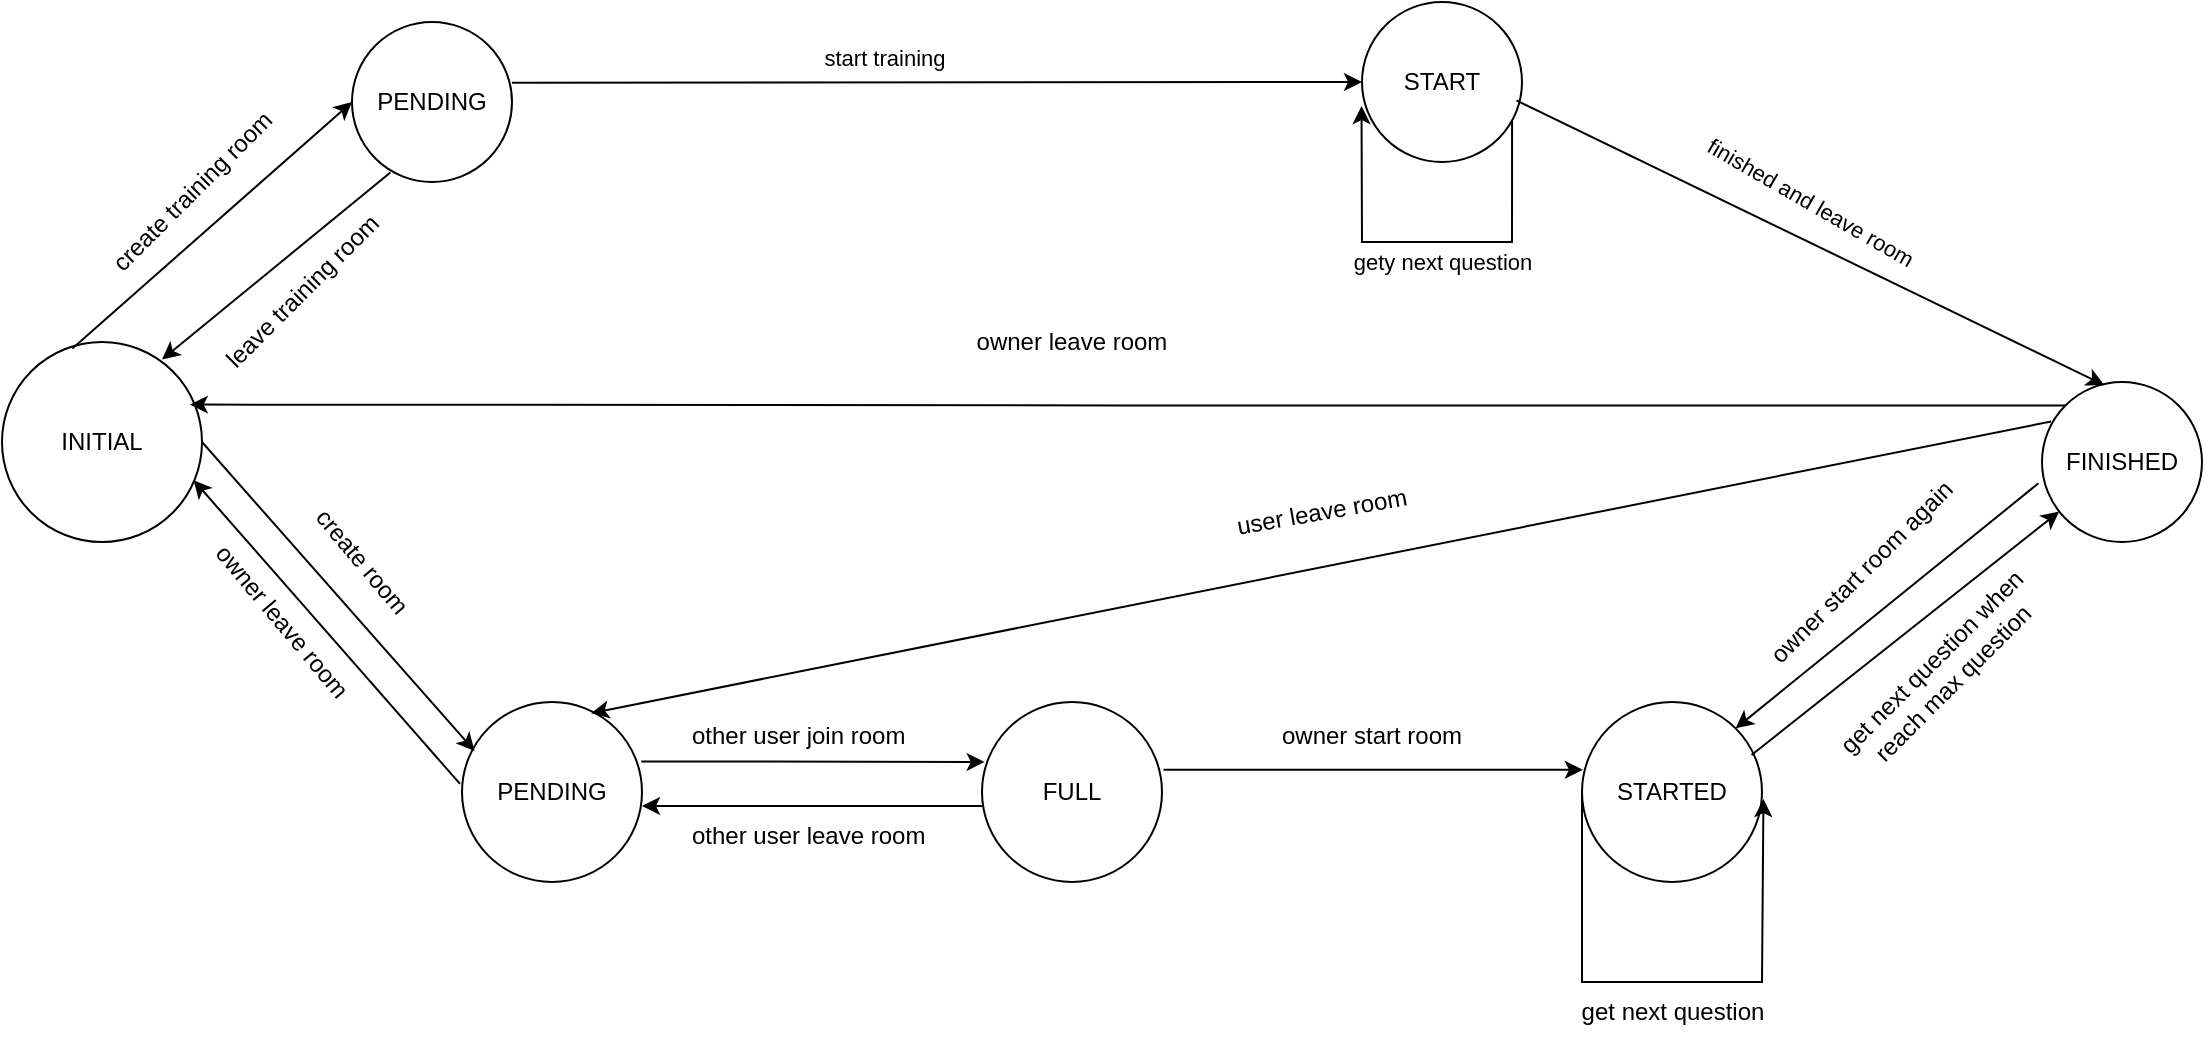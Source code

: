 <mxfile version="21.3.2" type="device">
  <diagram name="Page-1" id="3DIKzXTSYoJ7PkAsxvty">
    <mxGraphModel dx="1466" dy="1728" grid="1" gridSize="10" guides="1" tooltips="1" connect="1" arrows="1" fold="1" page="1" pageScale="1" pageWidth="850" pageHeight="1100" math="0" shadow="0">
      <root>
        <mxCell id="0" />
        <mxCell id="1" parent="0" />
        <mxCell id="aQ3WHBYTqEkDXHbV2RrZ-1" value="INITIAL" style="ellipse;whiteSpace=wrap;html=1;aspect=fixed;" parent="1" vertex="1">
          <mxGeometry x="210" y="150" width="100" height="100" as="geometry" />
        </mxCell>
        <mxCell id="aQ3WHBYTqEkDXHbV2RrZ-2" value="PENDING" style="ellipse;whiteSpace=wrap;html=1;aspect=fixed;" parent="1" vertex="1">
          <mxGeometry x="440" y="330" width="90" height="90" as="geometry" />
        </mxCell>
        <mxCell id="aQ3WHBYTqEkDXHbV2RrZ-3" value="" style="endArrow=classic;html=1;rounded=0;entryX=0.07;entryY=0.272;entryDx=0;entryDy=0;entryPerimeter=0;exitX=1;exitY=0.5;exitDx=0;exitDy=0;" parent="1" source="aQ3WHBYTqEkDXHbV2RrZ-1" target="aQ3WHBYTqEkDXHbV2RrZ-2" edge="1">
          <mxGeometry width="50" height="50" relative="1" as="geometry">
            <mxPoint x="300" y="250" as="sourcePoint" />
            <mxPoint x="350" y="200" as="targetPoint" />
          </mxGeometry>
        </mxCell>
        <mxCell id="aQ3WHBYTqEkDXHbV2RrZ-4" value="create room" style="text;html=1;strokeColor=none;fillColor=none;align=center;verticalAlign=middle;whiteSpace=wrap;rounded=0;rotation=50;" parent="1" vertex="1">
          <mxGeometry x="340" y="250.0" width="100" height="20" as="geometry" />
        </mxCell>
        <mxCell id="aQ3WHBYTqEkDXHbV2RrZ-5" value="" style="endArrow=classic;html=1;rounded=0;entryX=0.958;entryY=0.691;entryDx=0;entryDy=0;entryPerimeter=0;exitX=-0.011;exitY=0.455;exitDx=0;exitDy=0;exitPerimeter=0;" parent="1" source="aQ3WHBYTqEkDXHbV2RrZ-2" target="aQ3WHBYTqEkDXHbV2RrZ-1" edge="1">
          <mxGeometry width="50" height="50" relative="1" as="geometry">
            <mxPoint x="360" y="420" as="sourcePoint" />
            <mxPoint x="410" y="370" as="targetPoint" />
          </mxGeometry>
        </mxCell>
        <mxCell id="aQ3WHBYTqEkDXHbV2RrZ-6" value="owner leave room" style="text;html=1;strokeColor=none;fillColor=none;align=center;verticalAlign=middle;whiteSpace=wrap;rounded=0;rotation=50;" parent="1" vertex="1">
          <mxGeometry x="300" y="280" width="100" height="20" as="geometry" />
        </mxCell>
        <mxCell id="aQ3WHBYTqEkDXHbV2RrZ-8" value="FULL" style="ellipse;whiteSpace=wrap;html=1;aspect=fixed;" parent="1" vertex="1">
          <mxGeometry x="700" y="330" width="90" height="90" as="geometry" />
        </mxCell>
        <mxCell id="aQ3WHBYTqEkDXHbV2RrZ-9" value="" style="endArrow=classic;html=1;rounded=0;entryX=0.015;entryY=0.333;entryDx=0;entryDy=0;entryPerimeter=0;exitX=0.996;exitY=0.33;exitDx=0;exitDy=0;exitPerimeter=0;" parent="1" source="aQ3WHBYTqEkDXHbV2RrZ-2" target="aQ3WHBYTqEkDXHbV2RrZ-8" edge="1">
          <mxGeometry width="50" height="50" relative="1" as="geometry">
            <mxPoint x="550" y="350" as="sourcePoint" />
            <mxPoint x="600" y="300" as="targetPoint" />
          </mxGeometry>
        </mxCell>
        <mxCell id="aQ3WHBYTqEkDXHbV2RrZ-10" value="other user join room&amp;nbsp;" style="text;html=1;strokeColor=none;fillColor=none;align=center;verticalAlign=middle;whiteSpace=wrap;rounded=0;" parent="1" vertex="1">
          <mxGeometry x="550" y="340" width="120" height="13.33" as="geometry" />
        </mxCell>
        <mxCell id="aQ3WHBYTqEkDXHbV2RrZ-11" value="" style="endArrow=classic;html=1;rounded=0;" parent="1" edge="1">
          <mxGeometry width="50" height="50" relative="1" as="geometry">
            <mxPoint x="700" y="382" as="sourcePoint" />
            <mxPoint x="530" y="382" as="targetPoint" />
          </mxGeometry>
        </mxCell>
        <mxCell id="aQ3WHBYTqEkDXHbV2RrZ-12" value="other user leave room&amp;nbsp;" style="text;html=1;strokeColor=none;fillColor=none;align=center;verticalAlign=middle;whiteSpace=wrap;rounded=0;" parent="1" vertex="1">
          <mxGeometry x="550" y="390" width="130" height="13.33" as="geometry" />
        </mxCell>
        <mxCell id="aQ3WHBYTqEkDXHbV2RrZ-13" value="STARTED" style="ellipse;whiteSpace=wrap;html=1;aspect=fixed;" parent="1" vertex="1">
          <mxGeometry x="1000" y="330" width="90" height="90" as="geometry" />
        </mxCell>
        <mxCell id="aQ3WHBYTqEkDXHbV2RrZ-14" value="" style="endArrow=classic;html=1;rounded=0;entryX=0.005;entryY=0.377;entryDx=0;entryDy=0;entryPerimeter=0;exitX=1.008;exitY=0.377;exitDx=0;exitDy=0;exitPerimeter=0;" parent="1" source="aQ3WHBYTqEkDXHbV2RrZ-8" target="aQ3WHBYTqEkDXHbV2RrZ-13" edge="1">
          <mxGeometry width="50" height="50" relative="1" as="geometry">
            <mxPoint x="810" y="370" as="sourcePoint" />
            <mxPoint x="860" y="320" as="targetPoint" />
          </mxGeometry>
        </mxCell>
        <mxCell id="aQ3WHBYTqEkDXHbV2RrZ-15" value="owner start room" style="text;html=1;strokeColor=none;fillColor=none;align=center;verticalAlign=middle;whiteSpace=wrap;rounded=0;" parent="1" vertex="1">
          <mxGeometry x="840" y="335.66" width="110" height="22" as="geometry" />
        </mxCell>
        <mxCell id="aQ3WHBYTqEkDXHbV2RrZ-16" value="" style="endArrow=classic;html=1;rounded=0;exitX=0;exitY=0.5;exitDx=0;exitDy=0;entryX=1.008;entryY=0.539;entryDx=0;entryDy=0;entryPerimeter=0;" parent="1" source="aQ3WHBYTqEkDXHbV2RrZ-13" target="aQ3WHBYTqEkDXHbV2RrZ-13" edge="1">
          <mxGeometry width="50" height="50" relative="1" as="geometry">
            <mxPoint x="920" y="450" as="sourcePoint" />
            <mxPoint x="1090" y="470" as="targetPoint" />
            <Array as="points">
              <mxPoint x="1000" y="470" />
              <mxPoint x="1090" y="470" />
            </Array>
          </mxGeometry>
        </mxCell>
        <mxCell id="aQ3WHBYTqEkDXHbV2RrZ-17" value="get next question" style="text;html=1;strokeColor=none;fillColor=none;align=center;verticalAlign=middle;whiteSpace=wrap;rounded=0;" parent="1" vertex="1">
          <mxGeometry x="992.5" y="470" width="105" height="30" as="geometry" />
        </mxCell>
        <mxCell id="aQ3WHBYTqEkDXHbV2RrZ-26" style="edgeStyle=orthogonalEdgeStyle;rounded=0;orthogonalLoop=1;jettySize=auto;html=1;exitX=0;exitY=0;exitDx=0;exitDy=0;entryX=0.939;entryY=0.313;entryDx=0;entryDy=0;entryPerimeter=0;" parent="1" source="aQ3WHBYTqEkDXHbV2RrZ-18" target="aQ3WHBYTqEkDXHbV2RrZ-1" edge="1">
          <mxGeometry relative="1" as="geometry" />
        </mxCell>
        <mxCell id="aQ3WHBYTqEkDXHbV2RrZ-18" value="FINISHED" style="ellipse;whiteSpace=wrap;html=1;aspect=fixed;" parent="1" vertex="1">
          <mxGeometry x="1230" y="170" width="80" height="80" as="geometry" />
        </mxCell>
        <mxCell id="aQ3WHBYTqEkDXHbV2RrZ-19" value="" style="endArrow=classic;html=1;rounded=0;exitX=0.942;exitY=0.294;exitDx=0;exitDy=0;exitPerimeter=0;" parent="1" source="aQ3WHBYTqEkDXHbV2RrZ-13" target="aQ3WHBYTqEkDXHbV2RrZ-18" edge="1">
          <mxGeometry width="50" height="50" relative="1" as="geometry">
            <mxPoint x="1100" y="330" as="sourcePoint" />
            <mxPoint x="1150" y="280" as="targetPoint" />
          </mxGeometry>
        </mxCell>
        <mxCell id="aQ3WHBYTqEkDXHbV2RrZ-20" value="get next question when reach max question" style="text;html=1;strokeColor=none;fillColor=none;align=center;verticalAlign=middle;whiteSpace=wrap;rounded=0;rotation=-45;" parent="1" vertex="1">
          <mxGeometry x="1110" y="300" width="140" height="30" as="geometry" />
        </mxCell>
        <mxCell id="aQ3WHBYTqEkDXHbV2RrZ-22" value="" style="endArrow=classic;html=1;rounded=0;entryX=0.717;entryY=0.062;entryDx=0;entryDy=0;entryPerimeter=0;exitX=0.057;exitY=0.247;exitDx=0;exitDy=0;exitPerimeter=0;" parent="1" source="aQ3WHBYTqEkDXHbV2RrZ-18" target="aQ3WHBYTqEkDXHbV2RrZ-2" edge="1">
          <mxGeometry width="50" height="50" relative="1" as="geometry">
            <mxPoint x="1230" y="150" as="sourcePoint" />
            <mxPoint x="880" y="150" as="targetPoint" />
          </mxGeometry>
        </mxCell>
        <mxCell id="aQ3WHBYTqEkDXHbV2RrZ-23" value="user leave room" style="text;html=1;strokeColor=none;fillColor=none;align=center;verticalAlign=middle;whiteSpace=wrap;rounded=0;rotation=-10;" parent="1" vertex="1">
          <mxGeometry x="810" y="220" width="120" height="30" as="geometry" />
        </mxCell>
        <mxCell id="aQ3WHBYTqEkDXHbV2RrZ-24" value="" style="endArrow=classic;html=1;rounded=0;entryX=1;entryY=0;entryDx=0;entryDy=0;exitX=-0.022;exitY=0.633;exitDx=0;exitDy=0;exitPerimeter=0;" parent="1" source="aQ3WHBYTqEkDXHbV2RrZ-18" target="aQ3WHBYTqEkDXHbV2RrZ-13" edge="1">
          <mxGeometry width="50" height="50" relative="1" as="geometry">
            <mxPoint x="1050" y="300" as="sourcePoint" />
            <mxPoint x="1100" y="250" as="targetPoint" />
          </mxGeometry>
        </mxCell>
        <mxCell id="aQ3WHBYTqEkDXHbV2RrZ-25" value="owner start room again" style="text;html=1;strokeColor=none;fillColor=none;align=center;verticalAlign=middle;whiteSpace=wrap;rounded=0;rotation=-45;" parent="1" vertex="1">
          <mxGeometry x="1070" y="250" width="140" height="30" as="geometry" />
        </mxCell>
        <mxCell id="aQ3WHBYTqEkDXHbV2RrZ-27" value="owner leave room" style="text;html=1;strokeColor=none;fillColor=none;align=center;verticalAlign=middle;whiteSpace=wrap;rounded=0;" parent="1" vertex="1">
          <mxGeometry x="630" y="130" width="230" height="40" as="geometry" />
        </mxCell>
        <mxCell id="2tcdIio_76oewKqh8NrU-1" value="PENDING" style="ellipse;whiteSpace=wrap;html=1;aspect=fixed;" vertex="1" parent="1">
          <mxGeometry x="385" y="-10" width="80" height="80" as="geometry" />
        </mxCell>
        <mxCell id="2tcdIio_76oewKqh8NrU-2" value="" style="endArrow=classic;html=1;rounded=0;entryX=0;entryY=0.5;entryDx=0;entryDy=0;exitX=0.352;exitY=0.032;exitDx=0;exitDy=0;exitPerimeter=0;" edge="1" parent="1" source="aQ3WHBYTqEkDXHbV2RrZ-1" target="2tcdIio_76oewKqh8NrU-1">
          <mxGeometry width="50" height="50" relative="1" as="geometry">
            <mxPoint x="760" y="240" as="sourcePoint" />
            <mxPoint x="810" y="190" as="targetPoint" />
          </mxGeometry>
        </mxCell>
        <mxCell id="2tcdIio_76oewKqh8NrU-3" value="create training room" style="text;html=1;align=center;verticalAlign=middle;resizable=0;points=[];autosize=1;strokeColor=none;fillColor=none;rotation=-45;" vertex="1" parent="1">
          <mxGeometry x="240" y="60" width="130" height="30" as="geometry" />
        </mxCell>
        <mxCell id="2tcdIio_76oewKqh8NrU-4" value="" style="endArrow=classic;html=1;rounded=0;entryX=0.8;entryY=0.088;entryDx=0;entryDy=0;entryPerimeter=0;exitX=0.24;exitY=0.94;exitDx=0;exitDy=0;exitPerimeter=0;" edge="1" parent="1" source="2tcdIio_76oewKqh8NrU-1" target="aQ3WHBYTqEkDXHbV2RrZ-1">
          <mxGeometry width="50" height="50" relative="1" as="geometry">
            <mxPoint x="760" y="240" as="sourcePoint" />
            <mxPoint x="810" y="190" as="targetPoint" />
          </mxGeometry>
        </mxCell>
        <mxCell id="2tcdIio_76oewKqh8NrU-5" value="leave training room" style="text;html=1;align=center;verticalAlign=middle;resizable=0;points=[];autosize=1;strokeColor=none;fillColor=none;rotation=-45;" vertex="1" parent="1">
          <mxGeometry x="295" y="110" width="130" height="30" as="geometry" />
        </mxCell>
        <mxCell id="2tcdIio_76oewKqh8NrU-6" value="START" style="ellipse;whiteSpace=wrap;html=1;aspect=fixed;" vertex="1" parent="1">
          <mxGeometry x="890" y="-20" width="80" height="80" as="geometry" />
        </mxCell>
        <mxCell id="2tcdIio_76oewKqh8NrU-7" value="" style="endArrow=classic;html=1;rounded=0;entryX=0;entryY=0.5;entryDx=0;entryDy=0;exitX=1;exitY=0.38;exitDx=0;exitDy=0;exitPerimeter=0;" edge="1" parent="1" source="2tcdIio_76oewKqh8NrU-1" target="2tcdIio_76oewKqh8NrU-6">
          <mxGeometry width="50" height="50" relative="1" as="geometry">
            <mxPoint x="760" y="240" as="sourcePoint" />
            <mxPoint x="810" y="190" as="targetPoint" />
          </mxGeometry>
        </mxCell>
        <mxCell id="2tcdIio_76oewKqh8NrU-8" value="start training" style="edgeLabel;html=1;align=center;verticalAlign=middle;resizable=0;points=[];" vertex="1" connectable="0" parent="2tcdIio_76oewKqh8NrU-7">
          <mxGeometry x="-0.126" y="4" relative="1" as="geometry">
            <mxPoint y="-8" as="offset" />
          </mxGeometry>
        </mxCell>
        <mxCell id="2tcdIio_76oewKqh8NrU-9" value="" style="endArrow=classic;html=1;rounded=0;entryX=0.39;entryY=0.02;entryDx=0;entryDy=0;exitX=0.965;exitY=0.615;exitDx=0;exitDy=0;exitPerimeter=0;entryPerimeter=0;" edge="1" parent="1" source="2tcdIio_76oewKqh8NrU-6" target="aQ3WHBYTqEkDXHbV2RrZ-18">
          <mxGeometry width="50" height="50" relative="1" as="geometry">
            <mxPoint x="760" y="240" as="sourcePoint" />
            <mxPoint x="810" y="190" as="targetPoint" />
          </mxGeometry>
        </mxCell>
        <mxCell id="2tcdIio_76oewKqh8NrU-10" value="finished and leave room" style="edgeLabel;html=1;align=center;verticalAlign=middle;resizable=0;points=[];rotation=30;" vertex="1" connectable="0" parent="2tcdIio_76oewKqh8NrU-9">
          <mxGeometry x="-0.146" y="-2" relative="1" as="geometry">
            <mxPoint x="22" y="-12" as="offset" />
          </mxGeometry>
        </mxCell>
        <mxCell id="2tcdIio_76oewKqh8NrU-11" value="" style="endArrow=classic;html=1;rounded=0;entryX=-0.003;entryY=0.65;entryDx=0;entryDy=0;entryPerimeter=0;exitX=0.938;exitY=0.744;exitDx=0;exitDy=0;exitPerimeter=0;" edge="1" parent="1" source="2tcdIio_76oewKqh8NrU-6" target="2tcdIio_76oewKqh8NrU-6">
          <mxGeometry width="50" height="50" relative="1" as="geometry">
            <mxPoint x="740" y="270" as="sourcePoint" />
            <mxPoint x="790" y="220" as="targetPoint" />
            <Array as="points">
              <mxPoint x="965" y="100" />
              <mxPoint x="890" y="100" />
            </Array>
          </mxGeometry>
        </mxCell>
        <mxCell id="2tcdIio_76oewKqh8NrU-12" value="gety next question" style="edgeLabel;html=1;align=center;verticalAlign=middle;resizable=0;points=[];" vertex="1" connectable="0" parent="2tcdIio_76oewKqh8NrU-11">
          <mxGeometry x="-0.156" y="-1" relative="1" as="geometry">
            <mxPoint x="-10" y="11" as="offset" />
          </mxGeometry>
        </mxCell>
      </root>
    </mxGraphModel>
  </diagram>
</mxfile>
